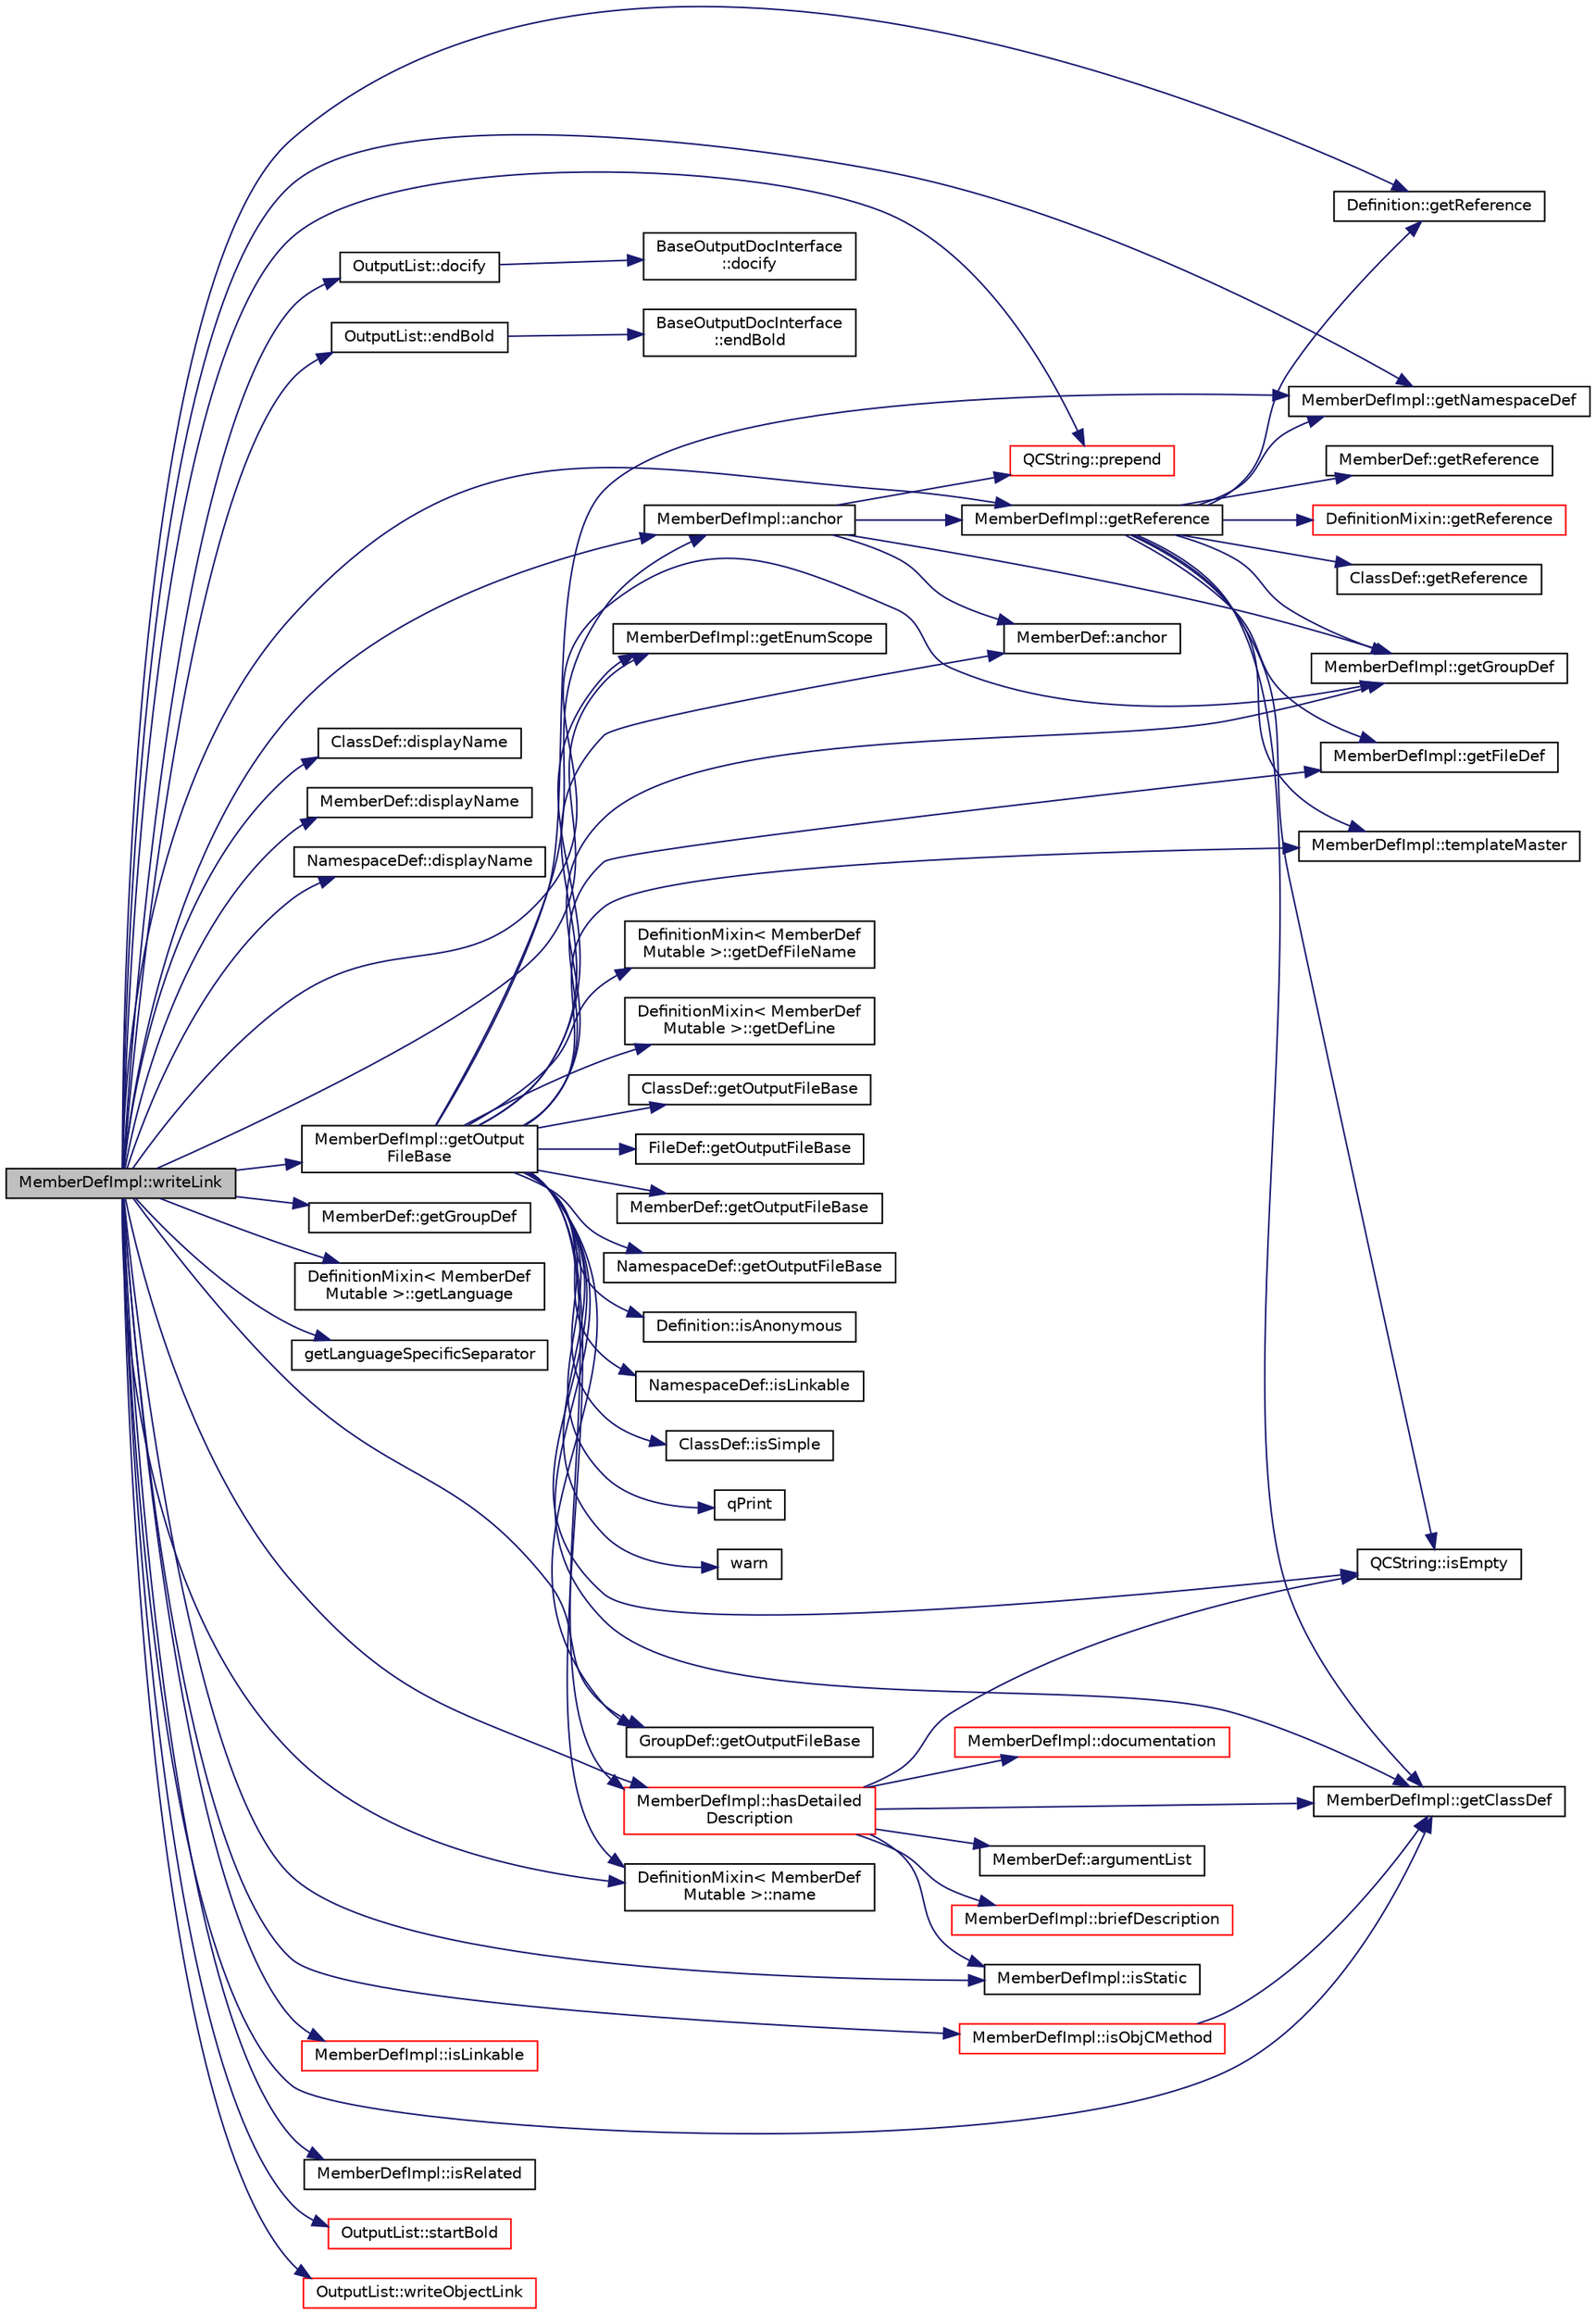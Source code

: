 digraph "MemberDefImpl::writeLink"
{
 // LATEX_PDF_SIZE
  edge [fontname="Helvetica",fontsize="10",labelfontname="Helvetica",labelfontsize="10"];
  node [fontname="Helvetica",fontsize="10",shape=record];
  rankdir="LR";
  Node1 [label="MemberDefImpl::writeLink",height=0.2,width=0.4,color="black", fillcolor="grey75", style="filled", fontcolor="black",tooltip=" "];
  Node1 -> Node2 [color="midnightblue",fontsize="10",style="solid"];
  Node2 [label="MemberDefImpl::anchor",height=0.2,width=0.4,color="black", fillcolor="white", style="filled",URL="$classMemberDefImpl.html#aeabf5f6b4dc153d00c9853711ec4a2b6",tooltip=" "];
  Node2 -> Node3 [color="midnightblue",fontsize="10",style="solid"];
  Node3 [label="MemberDef::anchor",height=0.2,width=0.4,color="black", fillcolor="white", style="filled",URL="$classMemberDef.html#a170c6221384447f7e2e9f5a529efef40",tooltip=" "];
  Node2 -> Node4 [color="midnightblue",fontsize="10",style="solid"];
  Node4 [label="MemberDefImpl::getGroupDef",height=0.2,width=0.4,color="black", fillcolor="white", style="filled",URL="$classMemberDefImpl.html#a908b9d9c232e463e24623ff53f43eb0f",tooltip=" "];
  Node2 -> Node5 [color="midnightblue",fontsize="10",style="solid"];
  Node5 [label="MemberDefImpl::getReference",height=0.2,width=0.4,color="black", fillcolor="white", style="filled",URL="$classMemberDefImpl.html#a40b8d72217fd11fd4dcaa0fb44acae90",tooltip=" "];
  Node5 -> Node6 [color="midnightblue",fontsize="10",style="solid"];
  Node6 [label="MemberDefImpl::getClassDef",height=0.2,width=0.4,color="black", fillcolor="white", style="filled",URL="$classMemberDefImpl.html#a1dba2c12d549ab8bc342acc193243619",tooltip=" "];
  Node5 -> Node7 [color="midnightblue",fontsize="10",style="solid"];
  Node7 [label="MemberDefImpl::getFileDef",height=0.2,width=0.4,color="black", fillcolor="white", style="filled",URL="$classMemberDefImpl.html#aa1dfdc9d21c03eac08a7020d15e3b925",tooltip=" "];
  Node5 -> Node4 [color="midnightblue",fontsize="10",style="solid"];
  Node5 -> Node8 [color="midnightblue",fontsize="10",style="solid"];
  Node8 [label="MemberDefImpl::getNamespaceDef",height=0.2,width=0.4,color="black", fillcolor="white", style="filled",URL="$classMemberDefImpl.html#a2fd5cc82b163bff11cdacd030aa76d82",tooltip=" "];
  Node5 -> Node9 [color="midnightblue",fontsize="10",style="solid"];
  Node9 [label="DefinitionMixin::getReference",height=0.2,width=0.4,color="red", fillcolor="white", style="filled",URL="$classDefinitionMixin.html#ab815a5db88f6b7e356c96f843ef44285",tooltip=" "];
  Node5 -> Node11 [color="midnightblue",fontsize="10",style="solid"];
  Node11 [label="ClassDef::getReference",height=0.2,width=0.4,color="black", fillcolor="white", style="filled",URL="$classClassDef.html#a5ca8b91f73e7989abdceb8958dcb0b59",tooltip=" "];
  Node5 -> Node12 [color="midnightblue",fontsize="10",style="solid"];
  Node12 [label="Definition::getReference",height=0.2,width=0.4,color="black", fillcolor="white", style="filled",URL="$classDefinition.html#aab5f8631606d43a73f371833eb6425ee",tooltip=" "];
  Node5 -> Node13 [color="midnightblue",fontsize="10",style="solid"];
  Node13 [label="MemberDef::getReference",height=0.2,width=0.4,color="black", fillcolor="white", style="filled",URL="$classMemberDef.html#a1fa921f95581774af1de1a29fb24a0c8",tooltip=" "];
  Node5 -> Node14 [color="midnightblue",fontsize="10",style="solid"];
  Node14 [label="QCString::isEmpty",height=0.2,width=0.4,color="black", fillcolor="white", style="filled",URL="$classQCString.html#a621c4090d69ad7d05ef8e5234376c3d8",tooltip=" "];
  Node5 -> Node15 [color="midnightblue",fontsize="10",style="solid"];
  Node15 [label="MemberDefImpl::templateMaster",height=0.2,width=0.4,color="black", fillcolor="white", style="filled",URL="$classMemberDefImpl.html#ad9219634798cf1c8d91b79216ffeb4ee",tooltip=" "];
  Node2 -> Node16 [color="midnightblue",fontsize="10",style="solid"];
  Node16 [label="QCString::prepend",height=0.2,width=0.4,color="red", fillcolor="white", style="filled",URL="$classQCString.html#a0a6a8fe99e596b149ee15138fa8dcf0c",tooltip=" "];
  Node1 -> Node18 [color="midnightblue",fontsize="10",style="solid"];
  Node18 [label="ClassDef::displayName",height=0.2,width=0.4,color="black", fillcolor="white", style="filled",URL="$classClassDef.html#af634536e75a73d841ccd9f5dae55d4c2",tooltip=" "];
  Node1 -> Node19 [color="midnightblue",fontsize="10",style="solid"];
  Node19 [label="MemberDef::displayName",height=0.2,width=0.4,color="black", fillcolor="white", style="filled",URL="$classMemberDef.html#ad9b9012204a9b0143ba6e07566b7e697",tooltip=" "];
  Node1 -> Node20 [color="midnightblue",fontsize="10",style="solid"];
  Node20 [label="NamespaceDef::displayName",height=0.2,width=0.4,color="black", fillcolor="white", style="filled",URL="$classNamespaceDef.html#a6ac0f0a41addcfb9824036f1d06699a3",tooltip=" "];
  Node1 -> Node21 [color="midnightblue",fontsize="10",style="solid"];
  Node21 [label="OutputList::docify",height=0.2,width=0.4,color="black", fillcolor="white", style="filled",URL="$classOutputList.html#a5647a62e8819abb6e6b2378a7c115bbd",tooltip=" "];
  Node21 -> Node22 [color="midnightblue",fontsize="10",style="solid"];
  Node22 [label="BaseOutputDocInterface\l::docify",height=0.2,width=0.4,color="black", fillcolor="white", style="filled",URL="$classBaseOutputDocInterface.html#a45a57ff89e8df4aa6a5e521d2be6321b",tooltip=" "];
  Node1 -> Node23 [color="midnightblue",fontsize="10",style="solid"];
  Node23 [label="OutputList::endBold",height=0.2,width=0.4,color="black", fillcolor="white", style="filled",URL="$classOutputList.html#aa3f855a4e60d2a7c6769b66d43c69b23",tooltip=" "];
  Node23 -> Node24 [color="midnightblue",fontsize="10",style="solid"];
  Node24 [label="BaseOutputDocInterface\l::endBold",height=0.2,width=0.4,color="black", fillcolor="white", style="filled",URL="$classBaseOutputDocInterface.html#a2a17911ba778f8efac83999fb5d190d9",tooltip=" "];
  Node1 -> Node6 [color="midnightblue",fontsize="10",style="solid"];
  Node1 -> Node25 [color="midnightblue",fontsize="10",style="solid"];
  Node25 [label="MemberDefImpl::getEnumScope",height=0.2,width=0.4,color="black", fillcolor="white", style="filled",URL="$classMemberDefImpl.html#ac358cd6ef40c7e335904c4d39701e4a9",tooltip=" "];
  Node1 -> Node4 [color="midnightblue",fontsize="10",style="solid"];
  Node1 -> Node26 [color="midnightblue",fontsize="10",style="solid"];
  Node26 [label="MemberDef::getGroupDef",height=0.2,width=0.4,color="black", fillcolor="white", style="filled",URL="$classMemberDef.html#a43ef09743c900283a46b2e0ecd81e486",tooltip=" "];
  Node1 -> Node27 [color="midnightblue",fontsize="10",style="solid"];
  Node27 [label="DefinitionMixin\< MemberDef\lMutable \>::getLanguage",height=0.2,width=0.4,color="black", fillcolor="white", style="filled",URL="$classDefinitionMixin.html#a2ec39daf3ce8b2fcbeb38da43e840397",tooltip=" "];
  Node1 -> Node28 [color="midnightblue",fontsize="10",style="solid"];
  Node28 [label="getLanguageSpecificSeparator",height=0.2,width=0.4,color="black", fillcolor="white", style="filled",URL="$util_8cpp.html#aab590e3dd52a9375bb3afe31dc6f8609",tooltip=" "];
  Node1 -> Node8 [color="midnightblue",fontsize="10",style="solid"];
  Node1 -> Node29 [color="midnightblue",fontsize="10",style="solid"];
  Node29 [label="MemberDefImpl::getOutput\lFileBase",height=0.2,width=0.4,color="black", fillcolor="white", style="filled",URL="$classMemberDefImpl.html#a7b86e9da0a84d58850c06d6b9a9eb175",tooltip=" "];
  Node29 -> Node2 [color="midnightblue",fontsize="10",style="solid"];
  Node29 -> Node3 [color="midnightblue",fontsize="10",style="solid"];
  Node29 -> Node6 [color="midnightblue",fontsize="10",style="solid"];
  Node29 -> Node30 [color="midnightblue",fontsize="10",style="solid"];
  Node30 [label="DefinitionMixin\< MemberDef\lMutable \>::getDefFileName",height=0.2,width=0.4,color="black", fillcolor="white", style="filled",URL="$classDefinitionMixin.html#a1bdb33760e3315cca793401bb3a31843",tooltip=" "];
  Node29 -> Node31 [color="midnightblue",fontsize="10",style="solid"];
  Node31 [label="DefinitionMixin\< MemberDef\lMutable \>::getDefLine",height=0.2,width=0.4,color="black", fillcolor="white", style="filled",URL="$classDefinitionMixin.html#ab82c6f708e433f94d7d55cf0582d0776",tooltip=" "];
  Node29 -> Node25 [color="midnightblue",fontsize="10",style="solid"];
  Node29 -> Node7 [color="midnightblue",fontsize="10",style="solid"];
  Node29 -> Node4 [color="midnightblue",fontsize="10",style="solid"];
  Node29 -> Node8 [color="midnightblue",fontsize="10",style="solid"];
  Node29 -> Node32 [color="midnightblue",fontsize="10",style="solid"];
  Node32 [label="ClassDef::getOutputFileBase",height=0.2,width=0.4,color="black", fillcolor="white", style="filled",URL="$classClassDef.html#a12a8f241e90a0cb0bdf19c27bf2025b0",tooltip=" "];
  Node29 -> Node33 [color="midnightblue",fontsize="10",style="solid"];
  Node33 [label="FileDef::getOutputFileBase",height=0.2,width=0.4,color="black", fillcolor="white", style="filled",URL="$classFileDef.html#a9179d91d067ba32f0e51aaffb2ea2f3b",tooltip=" "];
  Node29 -> Node34 [color="midnightblue",fontsize="10",style="solid"];
  Node34 [label="GroupDef::getOutputFileBase",height=0.2,width=0.4,color="black", fillcolor="white", style="filled",URL="$classGroupDef.html#a3115ed4515dd434a3471cfae8a92d432",tooltip=" "];
  Node29 -> Node35 [color="midnightblue",fontsize="10",style="solid"];
  Node35 [label="MemberDef::getOutputFileBase",height=0.2,width=0.4,color="black", fillcolor="white", style="filled",URL="$classMemberDef.html#a1691f8cc2d90978d091a7d7aae11dd8d",tooltip=" "];
  Node29 -> Node36 [color="midnightblue",fontsize="10",style="solid"];
  Node36 [label="NamespaceDef::getOutputFileBase",height=0.2,width=0.4,color="black", fillcolor="white", style="filled",URL="$classNamespaceDef.html#a51a277dfb5ad86e3b67fed5f78b8924b",tooltip=" "];
  Node29 -> Node37 [color="midnightblue",fontsize="10",style="solid"];
  Node37 [label="MemberDefImpl::hasDetailed\lDescription",height=0.2,width=0.4,color="red", fillcolor="white", style="filled",URL="$classMemberDefImpl.html#ab77446ccaf7bbd875a6d0b68e7e981d0",tooltip=" "];
  Node37 -> Node38 [color="midnightblue",fontsize="10",style="solid"];
  Node38 [label="MemberDef::argumentList",height=0.2,width=0.4,color="black", fillcolor="white", style="filled",URL="$classMemberDef.html#a515503656a6cffb2d27f60e93c3c780e",tooltip=" "];
  Node37 -> Node39 [color="midnightblue",fontsize="10",style="solid"];
  Node39 [label="MemberDefImpl::briefDescription",height=0.2,width=0.4,color="red", fillcolor="white", style="filled",URL="$classMemberDefImpl.html#aca5199cda27fc85e022ac01dda7559be",tooltip=" "];
  Node37 -> Node42 [color="midnightblue",fontsize="10",style="solid"];
  Node42 [label="MemberDefImpl::documentation",height=0.2,width=0.4,color="red", fillcolor="white", style="filled",URL="$classMemberDefImpl.html#a322ddeca4f92e8bbfc9d2e6f2534896a",tooltip=" "];
  Node37 -> Node6 [color="midnightblue",fontsize="10",style="solid"];
  Node37 -> Node14 [color="midnightblue",fontsize="10",style="solid"];
  Node37 -> Node65 [color="midnightblue",fontsize="10",style="solid"];
  Node65 [label="MemberDefImpl::isStatic",height=0.2,width=0.4,color="black", fillcolor="white", style="filled",URL="$classMemberDefImpl.html#af80c5d6facfd46c03e74671039b42fc1",tooltip=" "];
  Node29 -> Node68 [color="midnightblue",fontsize="10",style="solid"];
  Node68 [label="Definition::isAnonymous",height=0.2,width=0.4,color="black", fillcolor="white", style="filled",URL="$classDefinition.html#a8f18141678a6bf5fb86e8de29bc0f1cd",tooltip=" "];
  Node29 -> Node14 [color="midnightblue",fontsize="10",style="solid"];
  Node29 -> Node69 [color="midnightblue",fontsize="10",style="solid"];
  Node69 [label="NamespaceDef::isLinkable",height=0.2,width=0.4,color="black", fillcolor="white", style="filled",URL="$classNamespaceDef.html#a83f9eadff359cd7e2693ba8c2d9f4519",tooltip=" "];
  Node29 -> Node70 [color="midnightblue",fontsize="10",style="solid"];
  Node70 [label="ClassDef::isSimple",height=0.2,width=0.4,color="black", fillcolor="white", style="filled",URL="$classClassDef.html#a7396ab268485c570718f3274105b3f48",tooltip=" "];
  Node29 -> Node71 [color="midnightblue",fontsize="10",style="solid"];
  Node71 [label="DefinitionMixin\< MemberDef\lMutable \>::name",height=0.2,width=0.4,color="black", fillcolor="white", style="filled",URL="$classDefinitionMixin.html#a03a95195d1616701c67a11d38b2b22bf",tooltip=" "];
  Node29 -> Node72 [color="midnightblue",fontsize="10",style="solid"];
  Node72 [label="qPrint",height=0.2,width=0.4,color="black", fillcolor="white", style="filled",URL="$qcstring_8h.html#a9851ebb5ae2f65b4d2b1d08421edbfd2",tooltip=" "];
  Node29 -> Node15 [color="midnightblue",fontsize="10",style="solid"];
  Node29 -> Node73 [color="midnightblue",fontsize="10",style="solid"];
  Node73 [label="warn",height=0.2,width=0.4,color="black", fillcolor="white", style="filled",URL="$message_8cpp.html#ab9900b0a7af62acd881e57901b0418a1",tooltip=" "];
  Node1 -> Node34 [color="midnightblue",fontsize="10",style="solid"];
  Node1 -> Node5 [color="midnightblue",fontsize="10",style="solid"];
  Node1 -> Node12 [color="midnightblue",fontsize="10",style="solid"];
  Node1 -> Node37 [color="midnightblue",fontsize="10",style="solid"];
  Node1 -> Node74 [color="midnightblue",fontsize="10",style="solid"];
  Node74 [label="MemberDefImpl::isLinkable",height=0.2,width=0.4,color="red", fillcolor="white", style="filled",URL="$classMemberDefImpl.html#ad63018cf5e44df2f18749eb589205208",tooltip=" "];
  Node1 -> Node81 [color="midnightblue",fontsize="10",style="solid"];
  Node81 [label="MemberDefImpl::isObjCMethod",height=0.2,width=0.4,color="red", fillcolor="white", style="filled",URL="$classMemberDefImpl.html#a9e5dd8922eb92569bd93db719a50598a",tooltip=" "];
  Node81 -> Node6 [color="midnightblue",fontsize="10",style="solid"];
  Node1 -> Node83 [color="midnightblue",fontsize="10",style="solid"];
  Node83 [label="MemberDefImpl::isRelated",height=0.2,width=0.4,color="black", fillcolor="white", style="filled",URL="$classMemberDefImpl.html#afd8a5067ab086a785c4728475f011e56",tooltip=" "];
  Node1 -> Node65 [color="midnightblue",fontsize="10",style="solid"];
  Node1 -> Node71 [color="midnightblue",fontsize="10",style="solid"];
  Node1 -> Node16 [color="midnightblue",fontsize="10",style="solid"];
  Node1 -> Node84 [color="midnightblue",fontsize="10",style="solid"];
  Node84 [label="OutputList::startBold",height=0.2,width=0.4,color="red", fillcolor="white", style="filled",URL="$classOutputList.html#a796018ee85949771252f36fea9a288d0",tooltip=" "];
  Node1 -> Node86 [color="midnightblue",fontsize="10",style="solid"];
  Node86 [label="OutputList::writeObjectLink",height=0.2,width=0.4,color="red", fillcolor="white", style="filled",URL="$classOutputList.html#a411807a84d5f9e2fb716a0f66bde56b6",tooltip=" "];
}
